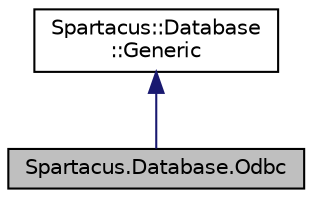 digraph "Spartacus.Database.Odbc"
{
  edge [fontname="Helvetica",fontsize="10",labelfontname="Helvetica",labelfontsize="10"];
  node [fontname="Helvetica",fontsize="10",shape=record];
  Node1 [label="Spartacus.Database.Odbc",height=0.2,width=0.4,color="black", fillcolor="grey75", style="filled" fontcolor="black"];
  Node2 -> Node1 [dir="back",color="midnightblue",fontsize="10",style="solid",fontname="Helvetica"];
  Node2 [label="Spartacus::Database\l::Generic",height=0.2,width=0.4,color="black", fillcolor="white", style="filled",URL="$classSpartacus_1_1Database_1_1Generic.html",tooltip="Classe abstrata Spartacus.Database.Generic. Armazena informações de conexão que são genéricas a qualq..."];
}
